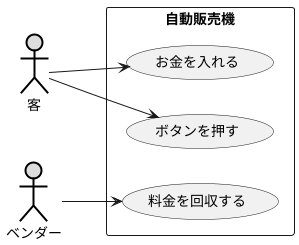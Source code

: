 @startuml
    left to right direction
    
    actor 客 as user #DDDDDD;line:black;line.bold;
    actor ベンダー as bender #DDDDDD;line:black;line.bold;
    rectangle 自動販売機 {
        usecase お金を入れる
        usecase ボタンを押す
        usecase 料金を回収する
    }

    user --> お金を入れる
    user --> ボタンを押す
    bender --> 料金を回収する

@enduml